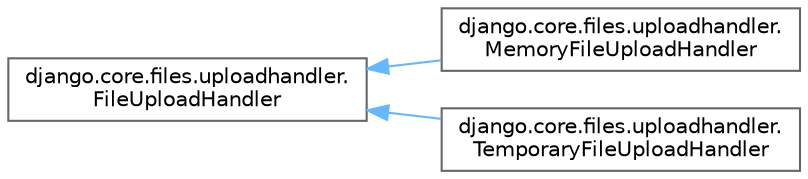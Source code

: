 digraph "Graphical Class Hierarchy"
{
 // LATEX_PDF_SIZE
  bgcolor="transparent";
  edge [fontname=Helvetica,fontsize=10,labelfontname=Helvetica,labelfontsize=10];
  node [fontname=Helvetica,fontsize=10,shape=box,height=0.2,width=0.4];
  rankdir="LR";
  Node0 [id="Node000000",label="django.core.files.uploadhandler.\lFileUploadHandler",height=0.2,width=0.4,color="grey40", fillcolor="white", style="filled",URL="$classdjango_1_1core_1_1files_1_1uploadhandler_1_1_file_upload_handler.html",tooltip=" "];
  Node0 -> Node1 [id="edge1314_Node000000_Node000001",dir="back",color="steelblue1",style="solid",tooltip=" "];
  Node1 [id="Node000001",label="django.core.files.uploadhandler.\lMemoryFileUploadHandler",height=0.2,width=0.4,color="grey40", fillcolor="white", style="filled",URL="$classdjango_1_1core_1_1files_1_1uploadhandler_1_1_memory_file_upload_handler.html",tooltip=" "];
  Node0 -> Node2 [id="edge1315_Node000000_Node000002",dir="back",color="steelblue1",style="solid",tooltip=" "];
  Node2 [id="Node000002",label="django.core.files.uploadhandler.\lTemporaryFileUploadHandler",height=0.2,width=0.4,color="grey40", fillcolor="white", style="filled",URL="$classdjango_1_1core_1_1files_1_1uploadhandler_1_1_temporary_file_upload_handler.html",tooltip=" "];
}
